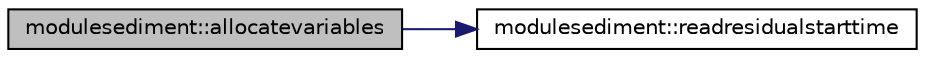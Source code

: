 digraph "modulesediment::allocatevariables"
{
 // LATEX_PDF_SIZE
  edge [fontname="Helvetica",fontsize="10",labelfontname="Helvetica",labelfontsize="10"];
  node [fontname="Helvetica",fontsize="10",shape=record];
  rankdir="LR";
  Node1 [label="modulesediment::allocatevariables",height=0.2,width=0.4,color="black", fillcolor="grey75", style="filled", fontcolor="black",tooltip=" "];
  Node1 -> Node2 [color="midnightblue",fontsize="10",style="solid",fontname="Helvetica"];
  Node2 [label="modulesediment::readresidualstarttime",height=0.2,width=0.4,color="black", fillcolor="white", style="filled",URL="$namespacemodulesediment.html#a6afc209e64c494c64bdded6011c28e6e",tooltip=" "];
}
